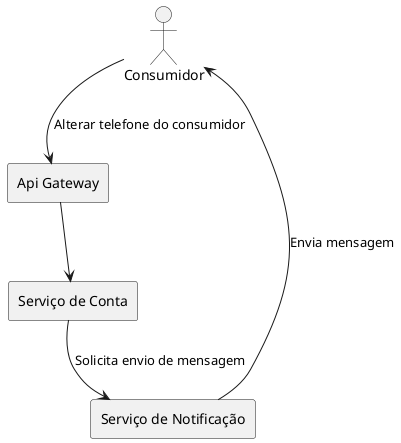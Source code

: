 @startuml
' Definições
actor Consumidor
rectangle "Api Gateway" as ApiGateway
rectangle "Serviço de Conta" as ContaServico
rectangle "Serviço de Notificação" as NotificacaoServico

' Relação
Consumidor --> ApiGateway : Alterar telefone do consumidor
ApiGateway --> ContaServico
ContaServico --> NotificacaoServico : Solicita envio de mensagem
NotificacaoServico --> Consumidor : Envia mensagem
@enduml
